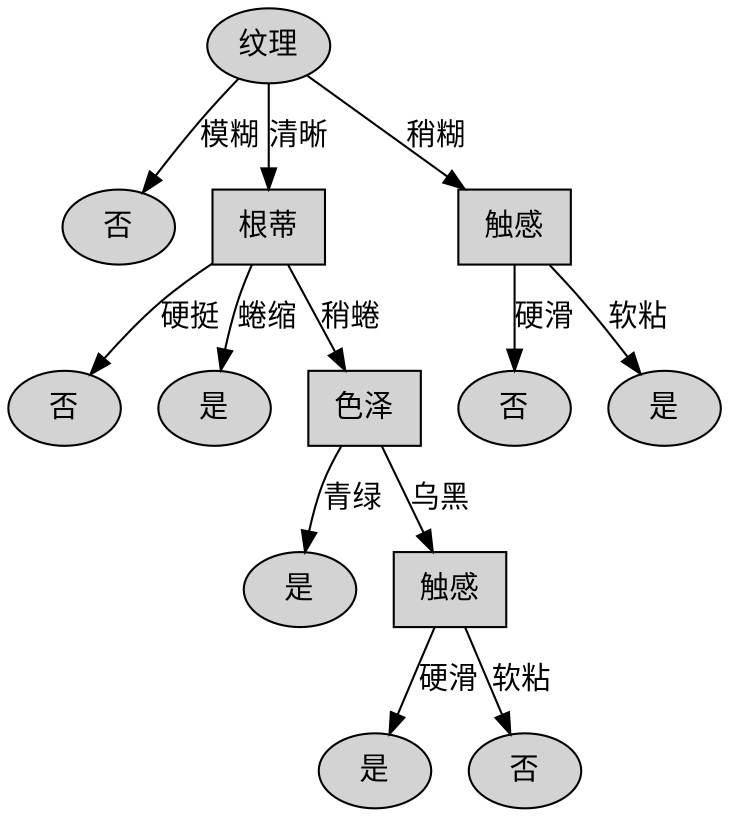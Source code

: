 digraph decisionTreeGannuv {
	node [fontname="Microsoft YaHei" style=filled]
	edge [fontname="Microsoft YaHei"]
	"1纹理"
	"2模糊否" [label="否"]
	"1纹理" [label="纹理"]
	"1纹理" -> "2模糊否" [label="模糊"]
	"2根蒂" [label="根蒂" shape=box]
	"1纹理" [label="纹理"]
	"1纹理" -> "2根蒂" [label="清晰"]
	"2触感" [label="触感" shape=box]
	"1纹理" [label="纹理"]
	"1纹理" -> "2触感" [label="稍糊"]
	"3硬挺否" [label="否"]
	"2根蒂" [label="根蒂"]
	"2根蒂" -> "3硬挺否" [label="硬挺"]
	"3蜷缩是" [label="是"]
	"2根蒂" [label="根蒂"]
	"2根蒂" -> "3蜷缩是" [label="蜷缩"]
	"3色泽" [label="色泽" shape=box]
	"2根蒂" [label="根蒂"]
	"2根蒂" -> "3色泽" [label="稍蜷"]
	"3硬滑否" [label="否"]
	"2触感" [label="触感"]
	"2触感" -> "3硬滑否" [label="硬滑"]
	"3软粘是" [label="是"]
	"2触感" [label="触感"]
	"2触感" -> "3软粘是" [label="软粘"]
	"4青绿是" [label="是"]
	"3色泽" [label="色泽"]
	"3色泽" -> "4青绿是" [label="青绿"]
	"4触感" [label="触感" shape=box]
	"3色泽" [label="色泽"]
	"3色泽" -> "4触感" [label="乌黑"]
	"5硬滑是" [label="是"]
	"4触感" [label="触感"]
	"4触感" -> "5硬滑是" [label="硬滑"]
	"5软粘否" [label="否"]
	"4触感" [label="触感"]
	"4触感" -> "5软粘否" [label="软粘"]
}
